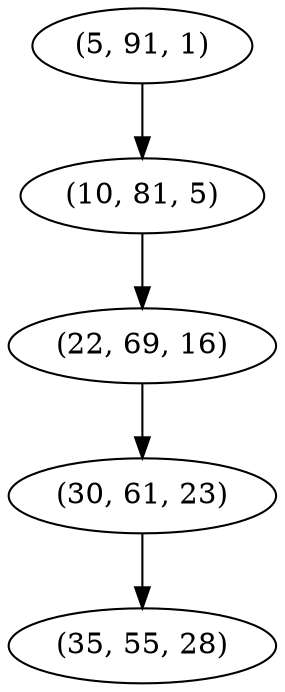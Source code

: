 digraph tree {
    "(5, 91, 1)";
    "(10, 81, 5)";
    "(22, 69, 16)";
    "(30, 61, 23)";
    "(35, 55, 28)";
    "(5, 91, 1)" -> "(10, 81, 5)";
    "(10, 81, 5)" -> "(22, 69, 16)";
    "(22, 69, 16)" -> "(30, 61, 23)";
    "(30, 61, 23)" -> "(35, 55, 28)";
}
